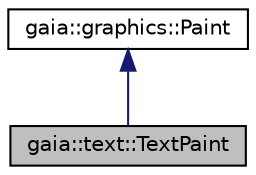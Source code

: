 digraph G
{
  edge [fontname="Helvetica",fontsize="10",labelfontname="Helvetica",labelfontsize="10"];
  node [fontname="Helvetica",fontsize="10",shape=record];
  Node1 [label="gaia::text::TextPaint",height=0.2,width=0.4,color="black", fillcolor="grey75", style="filled" fontcolor="black"];
  Node2 -> Node1 [dir=back,color="midnightblue",fontsize="10",style="solid",fontname="Helvetica"];
  Node2 [label="gaia::graphics::Paint",height=0.2,width=0.4,color="black", fillcolor="white", style="filled",URL="$d2/d2b/classgaia_1_1graphics_1_1_paint.html",tooltip="The Paint class holds the style and color information about how to draw geometries, text and bitmaps."];
}
